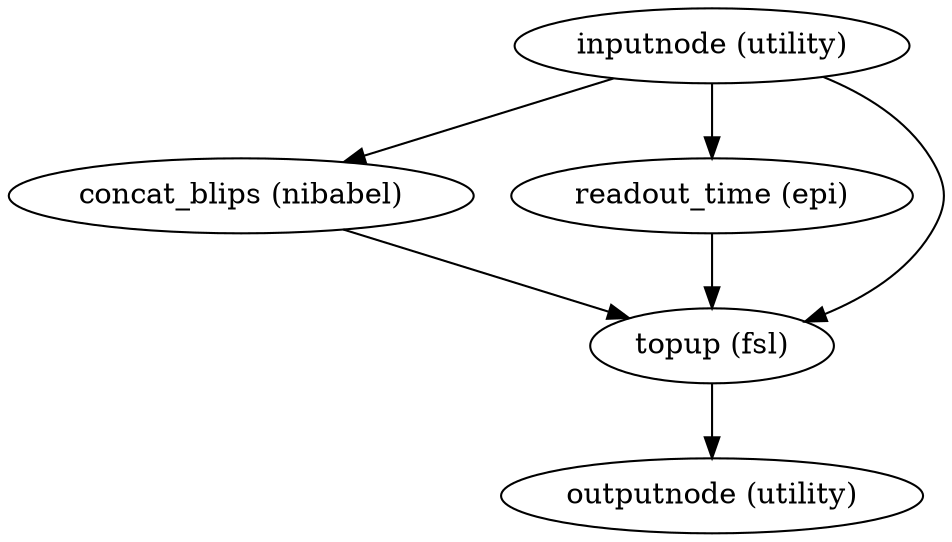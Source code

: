strict digraph  {
"inputnode (utility)";
"concat_blips (nibabel)";
"readout_time (epi)";
"topup (fsl)";
"outputnode (utility)";
"inputnode (utility)" -> "concat_blips (nibabel)";
"inputnode (utility)" -> "readout_time (epi)";
"inputnode (utility)" -> "topup (fsl)";
"concat_blips (nibabel)" -> "topup (fsl)";
"readout_time (epi)" -> "topup (fsl)";
"topup (fsl)" -> "outputnode (utility)";
}
